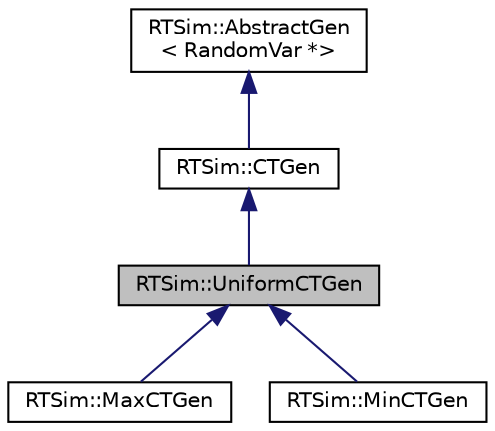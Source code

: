 digraph "RTSim::UniformCTGen"
{
  edge [fontname="Helvetica",fontsize="10",labelfontname="Helvetica",labelfontsize="10"];
  node [fontname="Helvetica",fontsize="10",shape=record];
  Node0 [label="RTSim::UniformCTGen",height=0.2,width=0.4,color="black", fillcolor="grey75", style="filled", fontcolor="black"];
  Node1 -> Node0 [dir="back",color="midnightblue",fontsize="10",style="solid",fontname="Helvetica"];
  Node1 [label="RTSim::CTGen",height=0.2,width=0.4,color="black", fillcolor="white", style="filled",URL="$classRTSim_1_1CTGen.html"];
  Node2 -> Node1 [dir="back",color="midnightblue",fontsize="10",style="solid",fontname="Helvetica"];
  Node2 [label="RTSim::AbstractGen\l\< RandomVar *\>",height=0.2,width=0.4,color="black", fillcolor="white", style="filled",URL="$classRTSim_1_1AbstractGen.html"];
  Node0 -> Node3 [dir="back",color="midnightblue",fontsize="10",style="solid",fontname="Helvetica"];
  Node3 [label="RTSim::MaxCTGen",height=0.2,width=0.4,color="black", fillcolor="white", style="filled",URL="$classRTSim_1_1MaxCTGen.html"];
  Node0 -> Node4 [dir="back",color="midnightblue",fontsize="10",style="solid",fontname="Helvetica"];
  Node4 [label="RTSim::MinCTGen",height=0.2,width=0.4,color="black", fillcolor="white", style="filled",URL="$classRTSim_1_1MinCTGen.html"];
}
